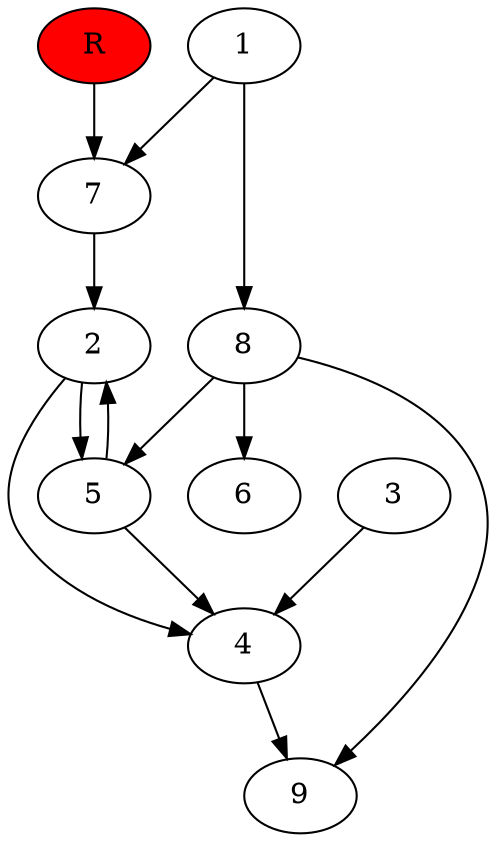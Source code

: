 digraph prb3212 {
	1
	2
	3
	4
	5
	6
	7
	8
	R [fillcolor="#ff0000" style=filled]
	1 -> 7
	1 -> 8
	2 -> 4
	2 -> 5
	3 -> 4
	4 -> 9
	5 -> 2
	5 -> 4
	7 -> 2
	8 -> 5
	8 -> 6
	8 -> 9
	R -> 7
}
